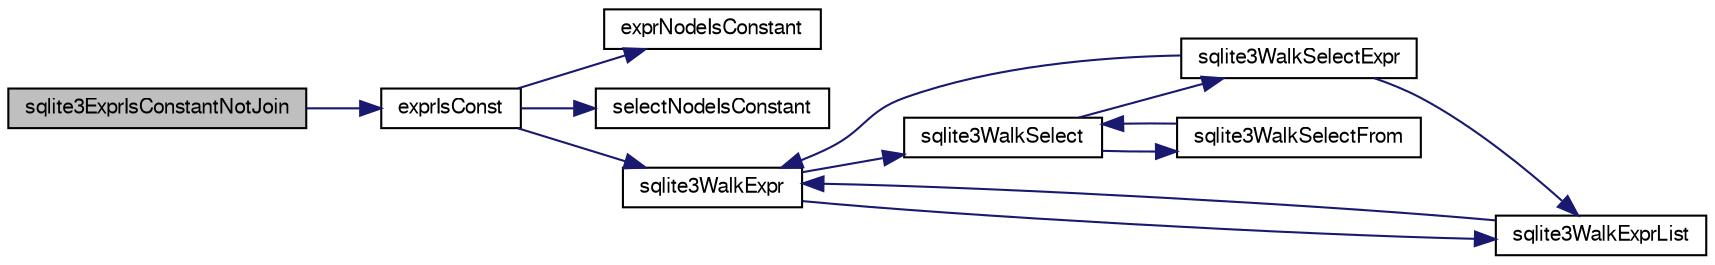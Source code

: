digraph "sqlite3ExprIsConstantNotJoin"
{
  edge [fontname="FreeSans",fontsize="10",labelfontname="FreeSans",labelfontsize="10"];
  node [fontname="FreeSans",fontsize="10",shape=record];
  rankdir="LR";
  Node533650 [label="sqlite3ExprIsConstantNotJoin",height=0.2,width=0.4,color="black", fillcolor="grey75", style="filled", fontcolor="black"];
  Node533650 -> Node533651 [color="midnightblue",fontsize="10",style="solid",fontname="FreeSans"];
  Node533651 [label="exprIsConst",height=0.2,width=0.4,color="black", fillcolor="white", style="filled",URL="$sqlite3_8c.html#a5b93dd8800ece14ec33f44a1ba2cf4d4"];
  Node533651 -> Node533652 [color="midnightblue",fontsize="10",style="solid",fontname="FreeSans"];
  Node533652 [label="exprNodeIsConstant",height=0.2,width=0.4,color="black", fillcolor="white", style="filled",URL="$sqlite3_8c.html#a993c7a02c2738fb2458b04617a450eb5"];
  Node533651 -> Node533653 [color="midnightblue",fontsize="10",style="solid",fontname="FreeSans"];
  Node533653 [label="selectNodeIsConstant",height=0.2,width=0.4,color="black", fillcolor="white", style="filled",URL="$sqlite3_8c.html#a495054d834201a04b68f8ac13eeb66b9"];
  Node533651 -> Node533654 [color="midnightblue",fontsize="10",style="solid",fontname="FreeSans"];
  Node533654 [label="sqlite3WalkExpr",height=0.2,width=0.4,color="black", fillcolor="white", style="filled",URL="$sqlite3_8c.html#a5d04d7273f7194fb0fbb24e7ee5e1b5a"];
  Node533654 -> Node533655 [color="midnightblue",fontsize="10",style="solid",fontname="FreeSans"];
  Node533655 [label="sqlite3WalkSelect",height=0.2,width=0.4,color="black", fillcolor="white", style="filled",URL="$sqlite3_8c.html#a7c7c772166f45c62ea98fea7bb737b63"];
  Node533655 -> Node533656 [color="midnightblue",fontsize="10",style="solid",fontname="FreeSans"];
  Node533656 [label="sqlite3WalkSelectExpr",height=0.2,width=0.4,color="black", fillcolor="white", style="filled",URL="$sqlite3_8c.html#a5a2c8da5f377d9f52d96293e6b34c660"];
  Node533656 -> Node533657 [color="midnightblue",fontsize="10",style="solid",fontname="FreeSans"];
  Node533657 [label="sqlite3WalkExprList",height=0.2,width=0.4,color="black", fillcolor="white", style="filled",URL="$sqlite3_8c.html#a436c8eb5cdac53ea15cd6b06645356ae"];
  Node533657 -> Node533654 [color="midnightblue",fontsize="10",style="solid",fontname="FreeSans"];
  Node533656 -> Node533654 [color="midnightblue",fontsize="10",style="solid",fontname="FreeSans"];
  Node533655 -> Node533658 [color="midnightblue",fontsize="10",style="solid",fontname="FreeSans"];
  Node533658 [label="sqlite3WalkSelectFrom",height=0.2,width=0.4,color="black", fillcolor="white", style="filled",URL="$sqlite3_8c.html#a49a2f6da604a451e52ab3a12f588189f"];
  Node533658 -> Node533655 [color="midnightblue",fontsize="10",style="solid",fontname="FreeSans"];
  Node533654 -> Node533657 [color="midnightblue",fontsize="10",style="solid",fontname="FreeSans"];
}
